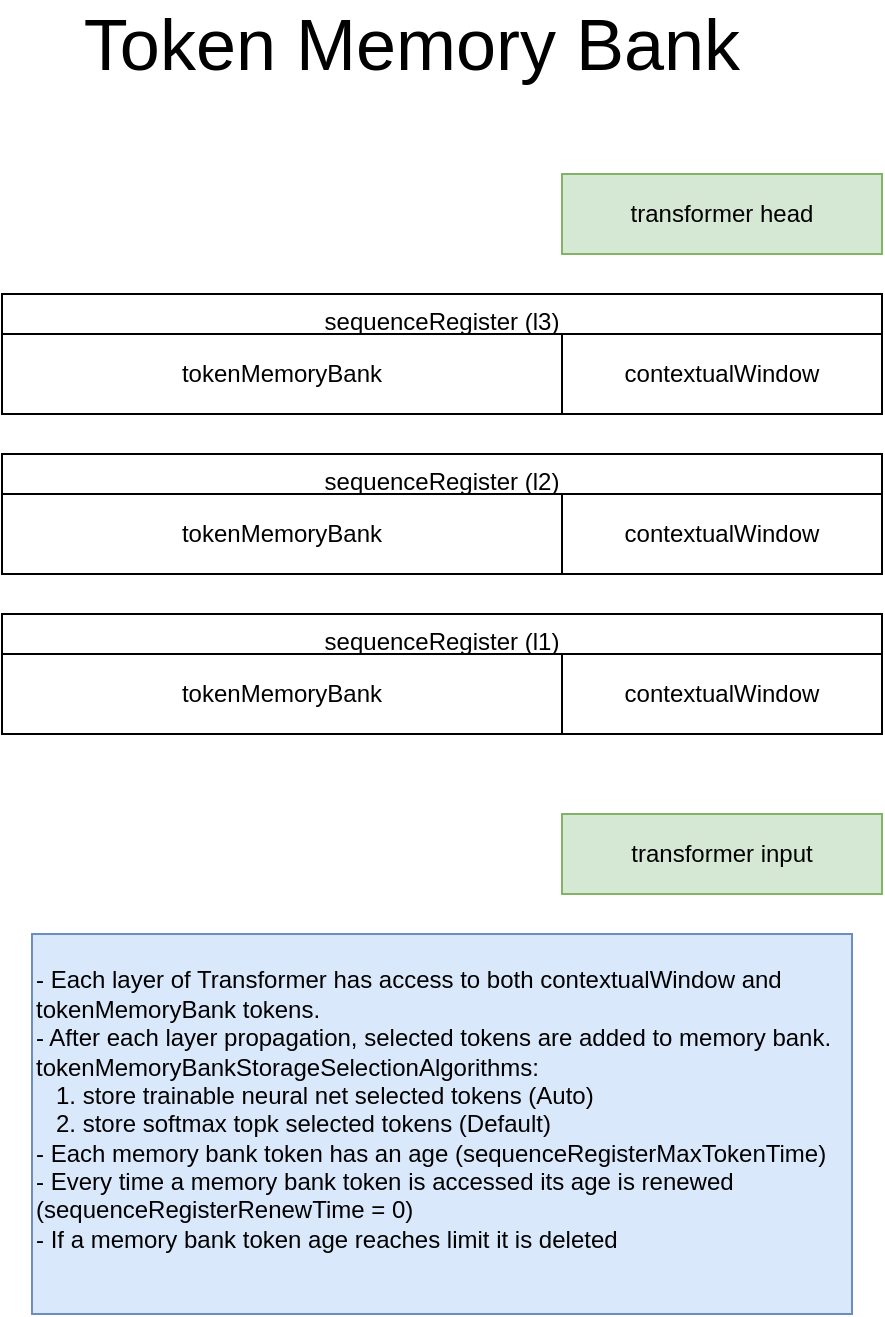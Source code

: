 <mxfile version="21.3.2" type="device">
  <diagram name="Page-1" id="4yjzHj2SE0-TjJ2sycw2">
    <mxGraphModel dx="1434" dy="779" grid="1" gridSize="10" guides="1" tooltips="1" connect="1" arrows="1" fold="1" page="1" pageScale="1" pageWidth="850" pageHeight="1100" math="0" shadow="0">
      <root>
        <mxCell id="0" />
        <mxCell id="1" parent="0" />
        <mxCell id="LtXX7sZA0pKfpfq3-jS--3" value="sequenceRegister (l1)" style="rounded=0;whiteSpace=wrap;html=1;verticalAlign=top;" vertex="1" parent="1">
          <mxGeometry x="80" y="420" width="440" height="60" as="geometry" />
        </mxCell>
        <mxCell id="LtXX7sZA0pKfpfq3-jS--2" value="contextualWindow" style="rounded=0;whiteSpace=wrap;html=1;" vertex="1" parent="1">
          <mxGeometry x="360" y="440" width="160" height="40" as="geometry" />
        </mxCell>
        <mxCell id="LtXX7sZA0pKfpfq3-jS--1" value="tokenMemoryBank" style="rounded=0;whiteSpace=wrap;html=1;" vertex="1" parent="1">
          <mxGeometry x="80" y="440" width="280" height="40" as="geometry" />
        </mxCell>
        <mxCell id="LtXX7sZA0pKfpfq3-jS--5" value="sequenceRegister (l2)" style="rounded=0;whiteSpace=wrap;html=1;verticalAlign=top;" vertex="1" parent="1">
          <mxGeometry x="80" y="340" width="440" height="60" as="geometry" />
        </mxCell>
        <mxCell id="LtXX7sZA0pKfpfq3-jS--6" value="contextualWindow" style="rounded=0;whiteSpace=wrap;html=1;" vertex="1" parent="1">
          <mxGeometry x="360" y="360" width="160" height="40" as="geometry" />
        </mxCell>
        <mxCell id="LtXX7sZA0pKfpfq3-jS--7" value="tokenMemoryBank" style="rounded=0;whiteSpace=wrap;html=1;" vertex="1" parent="1">
          <mxGeometry x="80" y="360" width="280" height="40" as="geometry" />
        </mxCell>
        <mxCell id="LtXX7sZA0pKfpfq3-jS--8" value="sequenceRegister (l3)" style="rounded=0;whiteSpace=wrap;html=1;verticalAlign=top;" vertex="1" parent="1">
          <mxGeometry x="80" y="260" width="440" height="60" as="geometry" />
        </mxCell>
        <mxCell id="LtXX7sZA0pKfpfq3-jS--9" value="contextualWindow" style="rounded=0;whiteSpace=wrap;html=1;" vertex="1" parent="1">
          <mxGeometry x="360" y="280" width="160" height="40" as="geometry" />
        </mxCell>
        <mxCell id="LtXX7sZA0pKfpfq3-jS--10" value="tokenMemoryBank" style="rounded=0;whiteSpace=wrap;html=1;" vertex="1" parent="1">
          <mxGeometry x="80" y="280" width="280" height="40" as="geometry" />
        </mxCell>
        <mxCell id="LtXX7sZA0pKfpfq3-jS--11" value="transformer head" style="rounded=0;whiteSpace=wrap;html=1;fillColor=#d5e8d4;strokeColor=#82b366;" vertex="1" parent="1">
          <mxGeometry x="360" y="200" width="160" height="40" as="geometry" />
        </mxCell>
        <mxCell id="LtXX7sZA0pKfpfq3-jS--12" value="transformer input" style="rounded=0;whiteSpace=wrap;html=1;fillColor=#d5e8d4;strokeColor=#82b366;" vertex="1" parent="1">
          <mxGeometry x="360" y="520" width="160" height="40" as="geometry" />
        </mxCell>
        <mxCell id="LtXX7sZA0pKfpfq3-jS--13" value="&lt;div align=&quot;left&quot;&gt;&lt;br&gt;&lt;/div&gt;&lt;div align=&quot;left&quot;&gt;- Each layer of Transformer has access to both contextualWindow and tokenMemoryBank tokens.&lt;/div&gt;&lt;div align=&quot;left&quot;&gt;- After each layer propagation, selected tokens are added to memory bank. tokenMemoryBankStorageSelectionAlgorithms:&lt;br&gt;&amp;nbsp;&amp;nbsp; 1. store trainable neural net selected tokens (Auto)&lt;br&gt;&lt;/div&gt;&lt;div align=&quot;left&quot;&gt;&amp;nbsp;&amp;nbsp; 2. store softmax topk selected tokens (Default)&lt;br&gt;&lt;/div&gt;&lt;div align=&quot;left&quot;&gt;- Each memory bank token has an age (sequenceRegisterMaxTokenTime)&lt;br&gt;&lt;/div&gt;&lt;div align=&quot;left&quot;&gt;- Every time a memory bank token is accessed its age is renewed (sequenceRegisterRenewTime = 0)&lt;br&gt;&lt;/div&gt;&lt;div align=&quot;left&quot;&gt;- If a memory bank token age reaches limit it is deleted&lt;br&gt;&lt;/div&gt;&lt;div align=&quot;left&quot;&gt;&lt;br&gt;&lt;/div&gt;&lt;div align=&quot;left&quot;&gt;&lt;br&gt;&lt;/div&gt;" style="rounded=0;whiteSpace=wrap;html=1;align=left;fillColor=#dae8fc;strokeColor=#6c8ebf;" vertex="1" parent="1">
          <mxGeometry x="95" y="580" width="410" height="190" as="geometry" />
        </mxCell>
        <mxCell id="LtXX7sZA0pKfpfq3-jS--18" value="Token Memory Bank" style="text;html=1;strokeColor=none;fillColor=none;align=center;verticalAlign=middle;whiteSpace=wrap;rounded=0;fontSize=36;" vertex="1" parent="1">
          <mxGeometry x="90" y="120" width="390" height="30" as="geometry" />
        </mxCell>
      </root>
    </mxGraphModel>
  </diagram>
</mxfile>
